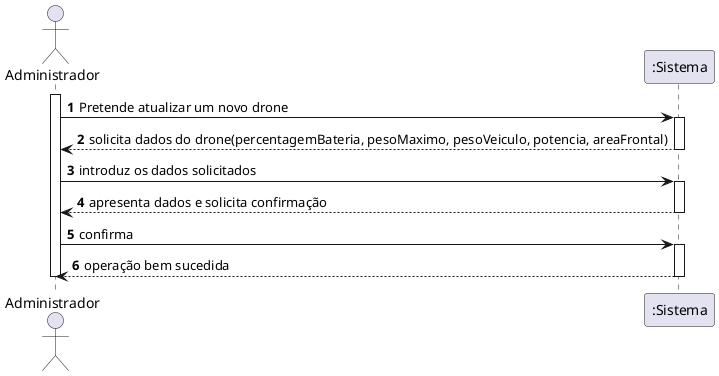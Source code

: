 @startuml
autonumber
actor "Administrador" as UNR

activate UNR
UNR -> ":Sistema" : Pretende atualizar um novo drone
activate ":Sistema"
":Sistema" --> UNR : solicita dados do drone(percentagemBateria, pesoMaximo, pesoVeiculo, potencia, areaFrontal)
deactivate ":Sistema"


UNR -> ":Sistema" : introduz os dados solicitados
activate ":Sistema"
":Sistema" --> UNR : apresenta dados e solicita confirmação
deactivate ":Sistema"

UNR -> ":Sistema" : confirma
activate ":Sistema"
":Sistema" --> UNR : operação bem sucedida
deactivate ":Sistema"

deactivate UNR
@enduml

